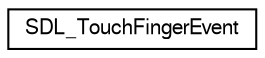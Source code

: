 digraph "Graphical Class Hierarchy"
{
  edge [fontname="FreeSans",fontsize="10",labelfontname="FreeSans",labelfontsize="10"];
  node [fontname="FreeSans",fontsize="10",shape=record];
  rankdir="LR";
  Node1 [label="SDL_TouchFingerEvent",height=0.2,width=0.4,color="black", fillcolor="white", style="filled",URL="$d8/d17/struct_s_d_l___touch_finger_event.html",tooltip="Touch finger event structure (event.tfinger.*) "];
}
